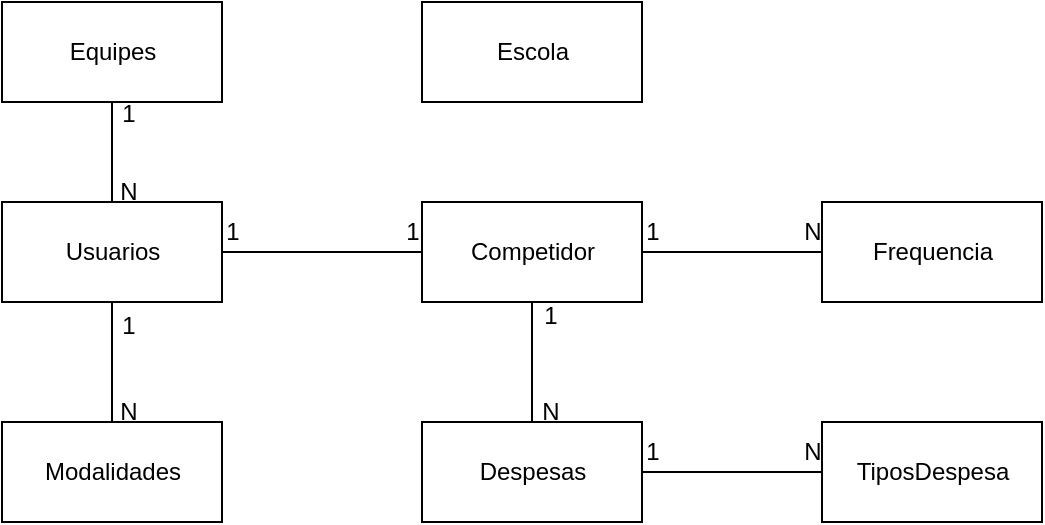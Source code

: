 <mxfile version="20.7.4" type="device" pages="2"><diagram id="bLII7hvvxipR08fRKK7y" name="Conceitual"><mxGraphModel dx="1434" dy="796" grid="1" gridSize="10" guides="1" tooltips="1" connect="1" arrows="1" fold="1" page="1" pageScale="1" pageWidth="850" pageHeight="1100" math="0" shadow="0"><root><mxCell id="0"/><mxCell id="1" parent="0"/><mxCell id="UceWK-DW5S0tyLTpvMQR-9" style="edgeStyle=orthogonalEdgeStyle;rounded=0;orthogonalLoop=1;jettySize=auto;html=1;endArrow=none;endFill=0;" parent="1" source="UceWK-DW5S0tyLTpvMQR-1" target="UceWK-DW5S0tyLTpvMQR-2" edge="1"><mxGeometry relative="1" as="geometry"/></mxCell><mxCell id="UceWK-DW5S0tyLTpvMQR-10" style="edgeStyle=orthogonalEdgeStyle;rounded=0;orthogonalLoop=1;jettySize=auto;html=1;endArrow=none;endFill=0;" parent="1" source="UceWK-DW5S0tyLTpvMQR-1" target="UceWK-DW5S0tyLTpvMQR-4" edge="1"><mxGeometry relative="1" as="geometry"/></mxCell><mxCell id="UceWK-DW5S0tyLTpvMQR-1" value="Usuarios" style="html=1;" parent="1" vertex="1"><mxGeometry x="160" y="550" width="110" height="50" as="geometry"/></mxCell><mxCell id="UceWK-DW5S0tyLTpvMQR-12" style="edgeStyle=orthogonalEdgeStyle;rounded=0;orthogonalLoop=1;jettySize=auto;html=1;endArrow=none;endFill=0;" parent="1" source="UceWK-DW5S0tyLTpvMQR-2" target="UceWK-DW5S0tyLTpvMQR-6" edge="1"><mxGeometry relative="1" as="geometry"/></mxCell><mxCell id="UceWK-DW5S0tyLTpvMQR-14" style="edgeStyle=orthogonalEdgeStyle;rounded=0;orthogonalLoop=1;jettySize=auto;html=1;endArrow=none;endFill=0;" parent="1" source="UceWK-DW5S0tyLTpvMQR-2" target="UceWK-DW5S0tyLTpvMQR-5" edge="1"><mxGeometry relative="1" as="geometry"/></mxCell><mxCell id="UceWK-DW5S0tyLTpvMQR-2" value="Competidor" style="html=1;" parent="1" vertex="1"><mxGeometry x="370" y="550" width="110" height="50" as="geometry"/></mxCell><mxCell id="UceWK-DW5S0tyLTpvMQR-4" value="Modalidades" style="html=1;" parent="1" vertex="1"><mxGeometry x="160" y="660" width="110" height="50" as="geometry"/></mxCell><mxCell id="UceWK-DW5S0tyLTpvMQR-16" style="edgeStyle=orthogonalEdgeStyle;rounded=0;orthogonalLoop=1;jettySize=auto;html=1;endArrow=none;endFill=0;" parent="1" source="UceWK-DW5S0tyLTpvMQR-5" target="UceWK-DW5S0tyLTpvMQR-7" edge="1"><mxGeometry relative="1" as="geometry"/></mxCell><mxCell id="UceWK-DW5S0tyLTpvMQR-5" value="Despesas" style="html=1;" parent="1" vertex="1"><mxGeometry x="370" y="660" width="110" height="50" as="geometry"/></mxCell><mxCell id="UceWK-DW5S0tyLTpvMQR-6" value="Frequencia" style="html=1;" parent="1" vertex="1"><mxGeometry x="570" y="550" width="110" height="50" as="geometry"/></mxCell><mxCell id="UceWK-DW5S0tyLTpvMQR-7" value="TiposDespesa" style="html=1;" parent="1" vertex="1"><mxGeometry x="570" y="660" width="110" height="50" as="geometry"/></mxCell><mxCell id="UceWK-DW5S0tyLTpvMQR-23" value="1" style="text;html=1;align=center;verticalAlign=middle;resizable=0;points=[];autosize=1;strokeColor=none;fillColor=none;" parent="1" vertex="1"><mxGeometry x="208" y="597" width="30" height="30" as="geometry"/></mxCell><mxCell id="UceWK-DW5S0tyLTpvMQR-24" value="N" style="text;html=1;align=center;verticalAlign=middle;resizable=0;points=[];autosize=1;strokeColor=none;fillColor=none;" parent="1" vertex="1"><mxGeometry x="208" y="640" width="30" height="30" as="geometry"/></mxCell><mxCell id="UceWK-DW5S0tyLTpvMQR-25" value="1" style="text;html=1;align=center;verticalAlign=middle;resizable=0;points=[];autosize=1;strokeColor=none;fillColor=none;" parent="1" vertex="1"><mxGeometry x="260" y="550" width="30" height="30" as="geometry"/></mxCell><mxCell id="UceWK-DW5S0tyLTpvMQR-26" value="1" style="text;html=1;align=center;verticalAlign=middle;resizable=0;points=[];autosize=1;strokeColor=none;fillColor=none;" parent="1" vertex="1"><mxGeometry x="350" y="550" width="30" height="30" as="geometry"/></mxCell><mxCell id="UceWK-DW5S0tyLTpvMQR-27" value="1" style="text;html=1;align=center;verticalAlign=middle;resizable=0;points=[];autosize=1;strokeColor=none;fillColor=none;" parent="1" vertex="1"><mxGeometry x="470" y="550" width="30" height="30" as="geometry"/></mxCell><mxCell id="UceWK-DW5S0tyLTpvMQR-28" value="N" style="text;html=1;align=center;verticalAlign=middle;resizable=0;points=[];autosize=1;strokeColor=none;fillColor=none;" parent="1" vertex="1"><mxGeometry x="550" y="550" width="30" height="30" as="geometry"/></mxCell><mxCell id="UceWK-DW5S0tyLTpvMQR-29" value="1" style="text;html=1;align=center;verticalAlign=middle;resizable=0;points=[];autosize=1;strokeColor=none;fillColor=none;" parent="1" vertex="1"><mxGeometry x="470" y="660" width="30" height="30" as="geometry"/></mxCell><mxCell id="UceWK-DW5S0tyLTpvMQR-30" value="N" style="text;html=1;align=center;verticalAlign=middle;resizable=0;points=[];autosize=1;strokeColor=none;fillColor=none;" parent="1" vertex="1"><mxGeometry x="550" y="660" width="30" height="30" as="geometry"/></mxCell><mxCell id="UceWK-DW5S0tyLTpvMQR-31" value="1" style="text;html=1;align=center;verticalAlign=middle;resizable=0;points=[];autosize=1;strokeColor=none;fillColor=none;" parent="1" vertex="1"><mxGeometry x="419" y="592" width="30" height="30" as="geometry"/></mxCell><mxCell id="UceWK-DW5S0tyLTpvMQR-32" value="N" style="text;html=1;align=center;verticalAlign=middle;resizable=0;points=[];autosize=1;strokeColor=none;fillColor=none;" parent="1" vertex="1"><mxGeometry x="419" y="640" width="30" height="30" as="geometry"/></mxCell><mxCell id="voZrAfhMI_cOJDYpABgw-2" value="Escola" style="html=1;" parent="1" vertex="1"><mxGeometry x="370" y="450" width="110" height="50" as="geometry"/></mxCell><mxCell id="nKIgzi1_ybndghQEPRKw-7" style="edgeStyle=orthogonalEdgeStyle;rounded=0;orthogonalLoop=1;jettySize=auto;html=1;endArrow=none;endFill=0;" parent="1" source="nKIgzi1_ybndghQEPRKw-3" target="UceWK-DW5S0tyLTpvMQR-1" edge="1"><mxGeometry relative="1" as="geometry"/></mxCell><mxCell id="nKIgzi1_ybndghQEPRKw-3" value="Equipes" style="html=1;" parent="1" vertex="1"><mxGeometry x="160" y="450" width="110" height="50" as="geometry"/></mxCell><mxCell id="nKIgzi1_ybndghQEPRKw-8" value="N" style="text;html=1;align=center;verticalAlign=middle;resizable=0;points=[];autosize=1;strokeColor=none;fillColor=none;" parent="1" vertex="1"><mxGeometry x="208" y="530" width="30" height="30" as="geometry"/></mxCell><mxCell id="nKIgzi1_ybndghQEPRKw-9" value="1" style="text;html=1;align=center;verticalAlign=middle;resizable=0;points=[];autosize=1;strokeColor=none;fillColor=none;" parent="1" vertex="1"><mxGeometry x="208" y="491" width="30" height="30" as="geometry"/></mxCell></root></mxGraphModel></diagram><diagram id="BLqcGwJ7v1cc4Twnig1m" name="Modelagem Logica"><mxGraphModel dx="1434" dy="796" grid="1" gridSize="10" guides="1" tooltips="1" connect="1" arrows="1" fold="1" page="1" pageScale="1" pageWidth="850" pageHeight="1100" math="0" shadow="0"><root><mxCell id="0"/><mxCell id="1" parent="0"/><mxCell id="CpUDwuxr8SwWpWLk_FqC-40" value="Equipes" style="shape=table;startSize=30;container=1;collapsible=1;childLayout=tableLayout;fixedRows=1;rowLines=0;fontStyle=1;align=center;resizeLast=1;" parent="1" vertex="1"><mxGeometry x="1090" y="810" width="180" height="90" as="geometry"/></mxCell><mxCell id="CpUDwuxr8SwWpWLk_FqC-41" value="" style="shape=tableRow;horizontal=0;startSize=0;swimlaneHead=0;swimlaneBody=0;fillColor=none;collapsible=0;dropTarget=0;points=[[0,0.5],[1,0.5]];portConstraint=eastwest;top=0;left=0;right=0;bottom=1;" parent="CpUDwuxr8SwWpWLk_FqC-40" vertex="1"><mxGeometry y="30" width="180" height="30" as="geometry"/></mxCell><mxCell id="CpUDwuxr8SwWpWLk_FqC-42" value="PK" style="shape=partialRectangle;connectable=0;fillColor=none;top=0;left=0;bottom=0;right=0;fontStyle=1;overflow=hidden;" parent="CpUDwuxr8SwWpWLk_FqC-41" vertex="1"><mxGeometry width="30" height="30" as="geometry"><mxRectangle width="30" height="30" as="alternateBounds"/></mxGeometry></mxCell><mxCell id="CpUDwuxr8SwWpWLk_FqC-43" value="Id" style="shape=partialRectangle;connectable=0;fillColor=none;top=0;left=0;bottom=0;right=0;align=left;spacingLeft=6;fontStyle=5;overflow=hidden;" parent="CpUDwuxr8SwWpWLk_FqC-41" vertex="1"><mxGeometry x="30" width="150" height="30" as="geometry"><mxRectangle width="150" height="30" as="alternateBounds"/></mxGeometry></mxCell><mxCell id="CpUDwuxr8SwWpWLk_FqC-44" value="" style="shape=tableRow;horizontal=0;startSize=0;swimlaneHead=0;swimlaneBody=0;fillColor=none;collapsible=0;dropTarget=0;points=[[0,0.5],[1,0.5]];portConstraint=eastwest;top=0;left=0;right=0;bottom=0;" parent="CpUDwuxr8SwWpWLk_FqC-40" vertex="1"><mxGeometry y="60" width="180" height="30" as="geometry"/></mxCell><mxCell id="CpUDwuxr8SwWpWLk_FqC-45" value="" style="shape=partialRectangle;connectable=0;fillColor=none;top=0;left=0;bottom=0;right=0;editable=1;overflow=hidden;" parent="CpUDwuxr8SwWpWLk_FqC-44" vertex="1"><mxGeometry width="30" height="30" as="geometry"><mxRectangle width="30" height="30" as="alternateBounds"/></mxGeometry></mxCell><mxCell id="CpUDwuxr8SwWpWLk_FqC-46" value="NomeEquipe" style="shape=partialRectangle;connectable=0;fillColor=none;top=0;left=0;bottom=0;right=0;align=left;spacingLeft=6;overflow=hidden;" parent="CpUDwuxr8SwWpWLk_FqC-44" vertex="1"><mxGeometry x="30" width="150" height="30" as="geometry"><mxRectangle width="150" height="30" as="alternateBounds"/></mxGeometry></mxCell><mxCell id="YEYYbVgz9eSG4R1wKfiF-1" value="Modalidades" style="shape=table;startSize=30;container=1;collapsible=1;childLayout=tableLayout;fixedRows=1;rowLines=0;fontStyle=1;align=center;resizeLast=1;" parent="1" vertex="1"><mxGeometry x="610" y="740" width="180" height="120" as="geometry"/></mxCell><mxCell id="YEYYbVgz9eSG4R1wKfiF-2" value="" style="shape=tableRow;horizontal=0;startSize=0;swimlaneHead=0;swimlaneBody=0;fillColor=none;collapsible=0;dropTarget=0;points=[[0,0.5],[1,0.5]];portConstraint=eastwest;top=0;left=0;right=0;bottom=1;" parent="YEYYbVgz9eSG4R1wKfiF-1" vertex="1"><mxGeometry y="30" width="180" height="30" as="geometry"/></mxCell><mxCell id="YEYYbVgz9eSG4R1wKfiF-3" value="PK" style="shape=partialRectangle;connectable=0;fillColor=none;top=0;left=0;bottom=0;right=0;fontStyle=1;overflow=hidden;" parent="YEYYbVgz9eSG4R1wKfiF-2" vertex="1"><mxGeometry width="30" height="30" as="geometry"><mxRectangle width="30" height="30" as="alternateBounds"/></mxGeometry></mxCell><mxCell id="YEYYbVgz9eSG4R1wKfiF-4" value="Id" style="shape=partialRectangle;connectable=0;fillColor=none;top=0;left=0;bottom=0;right=0;align=left;spacingLeft=6;fontStyle=5;overflow=hidden;" parent="YEYYbVgz9eSG4R1wKfiF-2" vertex="1"><mxGeometry x="30" width="150" height="30" as="geometry"><mxRectangle width="150" height="30" as="alternateBounds"/></mxGeometry></mxCell><mxCell id="YEYYbVgz9eSG4R1wKfiF-5" value="" style="shape=tableRow;horizontal=0;startSize=0;swimlaneHead=0;swimlaneBody=0;fillColor=none;collapsible=0;dropTarget=0;points=[[0,0.5],[1,0.5]];portConstraint=eastwest;top=0;left=0;right=0;bottom=0;" parent="YEYYbVgz9eSG4R1wKfiF-1" vertex="1"><mxGeometry y="60" width="180" height="30" as="geometry"/></mxCell><mxCell id="YEYYbVgz9eSG4R1wKfiF-6" value="" style="shape=partialRectangle;connectable=0;fillColor=none;top=0;left=0;bottom=0;right=0;editable=1;overflow=hidden;" parent="YEYYbVgz9eSG4R1wKfiF-5" vertex="1"><mxGeometry width="30" height="30" as="geometry"><mxRectangle width="30" height="30" as="alternateBounds"/></mxGeometry></mxCell><mxCell id="YEYYbVgz9eSG4R1wKfiF-7" value="NomeModalidade" style="shape=partialRectangle;connectable=0;fillColor=none;top=0;left=0;bottom=0;right=0;align=left;spacingLeft=6;overflow=hidden;" parent="YEYYbVgz9eSG4R1wKfiF-5" vertex="1"><mxGeometry x="30" width="150" height="30" as="geometry"><mxRectangle width="150" height="30" as="alternateBounds"/></mxGeometry></mxCell><mxCell id="YEYYbVgz9eSG4R1wKfiF-8" value="" style="shape=tableRow;horizontal=0;startSize=0;swimlaneHead=0;swimlaneBody=0;fillColor=none;collapsible=0;dropTarget=0;points=[[0,0.5],[1,0.5]];portConstraint=eastwest;top=0;left=0;right=0;bottom=0;" parent="YEYYbVgz9eSG4R1wKfiF-1" vertex="1"><mxGeometry y="90" width="180" height="30" as="geometry"/></mxCell><mxCell id="YEYYbVgz9eSG4R1wKfiF-9" value="" style="shape=partialRectangle;connectable=0;fillColor=none;top=0;left=0;bottom=0;right=0;editable=1;overflow=hidden;" parent="YEYYbVgz9eSG4R1wKfiF-8" vertex="1"><mxGeometry width="30" height="30" as="geometry"><mxRectangle width="30" height="30" as="alternateBounds"/></mxGeometry></mxCell><mxCell id="YEYYbVgz9eSG4R1wKfiF-10" value="Descricao" style="shape=partialRectangle;connectable=0;fillColor=none;top=0;left=0;bottom=0;right=0;align=left;spacingLeft=6;overflow=hidden;" parent="YEYYbVgz9eSG4R1wKfiF-8" vertex="1"><mxGeometry x="30" width="150" height="30" as="geometry"><mxRectangle width="150" height="30" as="alternateBounds"/></mxGeometry></mxCell><mxCell id="v74G2yRqUtwyHjHu7hLq-1" value="Usuarios" style="shape=table;startSize=30;container=1;collapsible=1;childLayout=tableLayout;fixedRows=1;rowLines=0;fontStyle=1;align=center;resizeLast=1;" parent="1" vertex="1"><mxGeometry x="850" y="710" width="180" height="240" as="geometry"/></mxCell><mxCell id="v74G2yRqUtwyHjHu7hLq-2" value="" style="shape=tableRow;horizontal=0;startSize=0;swimlaneHead=0;swimlaneBody=0;fillColor=none;collapsible=0;dropTarget=0;points=[[0,0.5],[1,0.5]];portConstraint=eastwest;top=0;left=0;right=0;bottom=0;" parent="v74G2yRqUtwyHjHu7hLq-1" vertex="1"><mxGeometry y="30" width="180" height="30" as="geometry"/></mxCell><mxCell id="v74G2yRqUtwyHjHu7hLq-3" value="PK" style="shape=partialRectangle;connectable=0;fillColor=none;top=0;left=0;bottom=0;right=0;fontStyle=1;overflow=hidden;" parent="v74G2yRqUtwyHjHu7hLq-2" vertex="1"><mxGeometry width="60" height="30" as="geometry"><mxRectangle width="60" height="30" as="alternateBounds"/></mxGeometry></mxCell><mxCell id="v74G2yRqUtwyHjHu7hLq-4" value="Id" style="shape=partialRectangle;connectable=0;fillColor=none;top=0;left=0;bottom=0;right=0;align=left;spacingLeft=6;fontStyle=5;overflow=hidden;" parent="v74G2yRqUtwyHjHu7hLq-2" vertex="1"><mxGeometry x="60" width="120" height="30" as="geometry"><mxRectangle width="120" height="30" as="alternateBounds"/></mxGeometry></mxCell><mxCell id="mAchaAgORJnGpOioLPHw-1" style="shape=tableRow;horizontal=0;startSize=0;swimlaneHead=0;swimlaneBody=0;fillColor=none;collapsible=0;dropTarget=0;points=[[0,0.5],[1,0.5]];portConstraint=eastwest;top=0;left=0;right=0;bottom=0;" parent="v74G2yRqUtwyHjHu7hLq-1" vertex="1"><mxGeometry y="60" width="180" height="30" as="geometry"/></mxCell><mxCell id="mAchaAgORJnGpOioLPHw-2" value="FK" style="shape=partialRectangle;connectable=0;fillColor=none;top=0;left=0;bottom=0;right=0;fontStyle=1;overflow=hidden;" parent="mAchaAgORJnGpOioLPHw-1" vertex="1"><mxGeometry width="60" height="30" as="geometry"><mxRectangle width="60" height="30" as="alternateBounds"/></mxGeometry></mxCell><mxCell id="mAchaAgORJnGpOioLPHw-3" value="IdModalidade" style="shape=partialRectangle;connectable=0;fillColor=none;top=0;left=0;bottom=0;right=0;align=left;spacingLeft=6;fontStyle=5;overflow=hidden;" parent="mAchaAgORJnGpOioLPHw-1" vertex="1"><mxGeometry x="60" width="120" height="30" as="geometry"><mxRectangle width="120" height="30" as="alternateBounds"/></mxGeometry></mxCell><mxCell id="v74G2yRqUtwyHjHu7hLq-5" value="" style="shape=tableRow;horizontal=0;startSize=0;swimlaneHead=0;swimlaneBody=0;fillColor=none;collapsible=0;dropTarget=0;points=[[0,0.5],[1,0.5]];portConstraint=eastwest;top=0;left=0;right=0;bottom=1;" parent="v74G2yRqUtwyHjHu7hLq-1" vertex="1"><mxGeometry y="90" width="180" height="30" as="geometry"/></mxCell><mxCell id="v74G2yRqUtwyHjHu7hLq-6" value="FK" style="shape=partialRectangle;connectable=0;fillColor=none;top=0;left=0;bottom=0;right=0;fontStyle=1;overflow=hidden;" parent="v74G2yRqUtwyHjHu7hLq-5" vertex="1"><mxGeometry width="60" height="30" as="geometry"><mxRectangle width="60" height="30" as="alternateBounds"/></mxGeometry></mxCell><mxCell id="v74G2yRqUtwyHjHu7hLq-7" value="IdEquipe" style="shape=partialRectangle;connectable=0;fillColor=none;top=0;left=0;bottom=0;right=0;align=left;spacingLeft=6;fontStyle=5;overflow=hidden;" parent="v74G2yRqUtwyHjHu7hLq-5" vertex="1"><mxGeometry x="60" width="120" height="30" as="geometry"><mxRectangle width="120" height="30" as="alternateBounds"/></mxGeometry></mxCell><mxCell id="v74G2yRqUtwyHjHu7hLq-8" value="" style="shape=tableRow;horizontal=0;startSize=0;swimlaneHead=0;swimlaneBody=0;fillColor=none;collapsible=0;dropTarget=0;points=[[0,0.5],[1,0.5]];portConstraint=eastwest;top=0;left=0;right=0;bottom=0;" parent="v74G2yRqUtwyHjHu7hLq-1" vertex="1"><mxGeometry y="120" width="180" height="30" as="geometry"/></mxCell><mxCell id="v74G2yRqUtwyHjHu7hLq-9" value="" style="shape=partialRectangle;connectable=0;fillColor=none;top=0;left=0;bottom=0;right=0;editable=1;overflow=hidden;" parent="v74G2yRqUtwyHjHu7hLq-8" vertex="1"><mxGeometry width="60" height="30" as="geometry"><mxRectangle width="60" height="30" as="alternateBounds"/></mxGeometry></mxCell><mxCell id="v74G2yRqUtwyHjHu7hLq-10" value="Nome" style="shape=partialRectangle;connectable=0;fillColor=none;top=0;left=0;bottom=0;right=0;align=left;spacingLeft=6;overflow=hidden;" parent="v74G2yRqUtwyHjHu7hLq-8" vertex="1"><mxGeometry x="60" width="120" height="30" as="geometry"><mxRectangle width="120" height="30" as="alternateBounds"/></mxGeometry></mxCell><mxCell id="YXRZubXKteCF3ZdTi1Kg-4" style="shape=tableRow;horizontal=0;startSize=0;swimlaneHead=0;swimlaneBody=0;fillColor=none;collapsible=0;dropTarget=0;points=[[0,0.5],[1,0.5]];portConstraint=eastwest;top=0;left=0;right=0;bottom=0;" parent="v74G2yRqUtwyHjHu7hLq-1" vertex="1"><mxGeometry y="150" width="180" height="30" as="geometry"/></mxCell><mxCell id="YXRZubXKteCF3ZdTi1Kg-5" style="shape=partialRectangle;connectable=0;fillColor=none;top=0;left=0;bottom=0;right=0;editable=1;overflow=hidden;" parent="YXRZubXKteCF3ZdTi1Kg-4" vertex="1"><mxGeometry width="60" height="30" as="geometry"><mxRectangle width="60" height="30" as="alternateBounds"/></mxGeometry></mxCell><mxCell id="YXRZubXKteCF3ZdTi1Kg-6" value="CPF" style="shape=partialRectangle;connectable=0;fillColor=none;top=0;left=0;bottom=0;right=0;align=left;spacingLeft=6;overflow=hidden;" parent="YXRZubXKteCF3ZdTi1Kg-4" vertex="1"><mxGeometry x="60" width="120" height="30" as="geometry"><mxRectangle width="120" height="30" as="alternateBounds"/></mxGeometry></mxCell><mxCell id="YXRZubXKteCF3ZdTi1Kg-10" style="shape=tableRow;horizontal=0;startSize=0;swimlaneHead=0;swimlaneBody=0;fillColor=none;collapsible=0;dropTarget=0;points=[[0,0.5],[1,0.5]];portConstraint=eastwest;top=0;left=0;right=0;bottom=0;" parent="v74G2yRqUtwyHjHu7hLq-1" vertex="1"><mxGeometry y="180" width="180" height="30" as="geometry"/></mxCell><mxCell id="YXRZubXKteCF3ZdTi1Kg-11" style="shape=partialRectangle;connectable=0;fillColor=none;top=0;left=0;bottom=0;right=0;editable=1;overflow=hidden;" parent="YXRZubXKteCF3ZdTi1Kg-10" vertex="1"><mxGeometry width="60" height="30" as="geometry"><mxRectangle width="60" height="30" as="alternateBounds"/></mxGeometry></mxCell><mxCell id="YXRZubXKteCF3ZdTi1Kg-12" value="Email " style="shape=partialRectangle;connectable=0;fillColor=none;top=0;left=0;bottom=0;right=0;align=left;spacingLeft=6;overflow=hidden;" parent="YXRZubXKteCF3ZdTi1Kg-10" vertex="1"><mxGeometry x="60" width="120" height="30" as="geometry"><mxRectangle width="120" height="30" as="alternateBounds"/></mxGeometry></mxCell><mxCell id="YXRZubXKteCF3ZdTi1Kg-7" style="shape=tableRow;horizontal=0;startSize=0;swimlaneHead=0;swimlaneBody=0;fillColor=none;collapsible=0;dropTarget=0;points=[[0,0.5],[1,0.5]];portConstraint=eastwest;top=0;left=0;right=0;bottom=0;" parent="v74G2yRqUtwyHjHu7hLq-1" vertex="1"><mxGeometry y="210" width="180" height="30" as="geometry"/></mxCell><mxCell id="YXRZubXKteCF3ZdTi1Kg-8" style="shape=partialRectangle;connectable=0;fillColor=none;top=0;left=0;bottom=0;right=0;editable=1;overflow=hidden;" parent="YXRZubXKteCF3ZdTi1Kg-7" vertex="1"><mxGeometry width="60" height="30" as="geometry"><mxRectangle width="60" height="30" as="alternateBounds"/></mxGeometry></mxCell><mxCell id="YXRZubXKteCF3ZdTi1Kg-9" value="Senha" style="shape=partialRectangle;connectable=0;fillColor=none;top=0;left=0;bottom=0;right=0;align=left;spacingLeft=6;overflow=hidden;" parent="YXRZubXKteCF3ZdTi1Kg-7" vertex="1"><mxGeometry x="60" width="120" height="30" as="geometry"><mxRectangle width="120" height="30" as="alternateBounds"/></mxGeometry></mxCell><mxCell id="tZC4H7W32pxHDw2xJ_In-1" value="Escola" style="shape=table;startSize=30;container=1;collapsible=1;childLayout=tableLayout;fixedRows=1;rowLines=0;fontStyle=1;align=center;resizeLast=1;" parent="1" vertex="1"><mxGeometry x="690" y="480" width="180" height="150" as="geometry"/></mxCell><mxCell id="tZC4H7W32pxHDw2xJ_In-2" value="" style="shape=tableRow;horizontal=0;startSize=0;swimlaneHead=0;swimlaneBody=0;fillColor=none;collapsible=0;dropTarget=0;points=[[0,0.5],[1,0.5]];portConstraint=eastwest;top=0;left=0;right=0;bottom=1;" parent="tZC4H7W32pxHDw2xJ_In-1" vertex="1"><mxGeometry y="30" width="180" height="30" as="geometry"/></mxCell><mxCell id="tZC4H7W32pxHDw2xJ_In-3" value="PK" style="shape=partialRectangle;connectable=0;fillColor=none;top=0;left=0;bottom=0;right=0;fontStyle=1;overflow=hidden;" parent="tZC4H7W32pxHDw2xJ_In-2" vertex="1"><mxGeometry width="30" height="30" as="geometry"><mxRectangle width="30" height="30" as="alternateBounds"/></mxGeometry></mxCell><mxCell id="tZC4H7W32pxHDw2xJ_In-4" value="Id" style="shape=partialRectangle;connectable=0;fillColor=none;top=0;left=0;bottom=0;right=0;align=left;spacingLeft=6;fontStyle=5;overflow=hidden;" parent="tZC4H7W32pxHDw2xJ_In-2" vertex="1"><mxGeometry x="30" width="150" height="30" as="geometry"><mxRectangle width="150" height="30" as="alternateBounds"/></mxGeometry></mxCell><mxCell id="tZC4H7W32pxHDw2xJ_In-5" value="" style="shape=tableRow;horizontal=0;startSize=0;swimlaneHead=0;swimlaneBody=0;fillColor=none;collapsible=0;dropTarget=0;points=[[0,0.5],[1,0.5]];portConstraint=eastwest;top=0;left=0;right=0;bottom=0;" parent="tZC4H7W32pxHDw2xJ_In-1" vertex="1"><mxGeometry y="60" width="180" height="30" as="geometry"/></mxCell><mxCell id="tZC4H7W32pxHDw2xJ_In-6" value="" style="shape=partialRectangle;connectable=0;fillColor=none;top=0;left=0;bottom=0;right=0;editable=1;overflow=hidden;" parent="tZC4H7W32pxHDw2xJ_In-5" vertex="1"><mxGeometry width="30" height="30" as="geometry"><mxRectangle width="30" height="30" as="alternateBounds"/></mxGeometry></mxCell><mxCell id="tZC4H7W32pxHDw2xJ_In-7" value="Latitude" style="shape=partialRectangle;connectable=0;fillColor=none;top=0;left=0;bottom=0;right=0;align=left;spacingLeft=6;overflow=hidden;" parent="tZC4H7W32pxHDw2xJ_In-5" vertex="1"><mxGeometry x="30" width="150" height="30" as="geometry"><mxRectangle width="150" height="30" as="alternateBounds"/></mxGeometry></mxCell><mxCell id="tZC4H7W32pxHDw2xJ_In-8" value="" style="shape=tableRow;horizontal=0;startSize=0;swimlaneHead=0;swimlaneBody=0;fillColor=none;collapsible=0;dropTarget=0;points=[[0,0.5],[1,0.5]];portConstraint=eastwest;top=0;left=0;right=0;bottom=0;" parent="tZC4H7W32pxHDw2xJ_In-1" vertex="1"><mxGeometry y="90" width="180" height="30" as="geometry"/></mxCell><mxCell id="tZC4H7W32pxHDw2xJ_In-9" value="" style="shape=partialRectangle;connectable=0;fillColor=none;top=0;left=0;bottom=0;right=0;editable=1;overflow=hidden;" parent="tZC4H7W32pxHDw2xJ_In-8" vertex="1"><mxGeometry width="30" height="30" as="geometry"><mxRectangle width="30" height="30" as="alternateBounds"/></mxGeometry></mxCell><mxCell id="tZC4H7W32pxHDw2xJ_In-10" value="Longitude" style="shape=partialRectangle;connectable=0;fillColor=none;top=0;left=0;bottom=0;right=0;align=left;spacingLeft=6;overflow=hidden;" parent="tZC4H7W32pxHDw2xJ_In-8" vertex="1"><mxGeometry x="30" width="150" height="30" as="geometry"><mxRectangle width="150" height="30" as="alternateBounds"/></mxGeometry></mxCell><mxCell id="tZC4H7W32pxHDw2xJ_In-11" value="" style="shape=tableRow;horizontal=0;startSize=0;swimlaneHead=0;swimlaneBody=0;fillColor=none;collapsible=0;dropTarget=0;points=[[0,0.5],[1,0.5]];portConstraint=eastwest;top=0;left=0;right=0;bottom=0;" parent="tZC4H7W32pxHDw2xJ_In-1" vertex="1"><mxGeometry y="120" width="180" height="30" as="geometry"/></mxCell><mxCell id="tZC4H7W32pxHDw2xJ_In-12" value="" style="shape=partialRectangle;connectable=0;fillColor=none;top=0;left=0;bottom=0;right=0;editable=1;overflow=hidden;" parent="tZC4H7W32pxHDw2xJ_In-11" vertex="1"><mxGeometry width="30" height="30" as="geometry"><mxRectangle width="30" height="30" as="alternateBounds"/></mxGeometry></mxCell><mxCell id="tZC4H7W32pxHDw2xJ_In-13" value="Numero" style="shape=partialRectangle;connectable=0;fillColor=none;top=0;left=0;bottom=0;right=0;align=left;spacingLeft=6;overflow=hidden;" parent="tZC4H7W32pxHDw2xJ_In-11" vertex="1"><mxGeometry x="30" width="150" height="30" as="geometry"><mxRectangle width="150" height="30" as="alternateBounds"/></mxGeometry></mxCell><mxCell id="CFGXFXtTNMdTqf_p8SXw-1" value="Despesas" style="shape=table;startSize=30;container=1;collapsible=1;childLayout=tableLayout;fixedRows=1;rowLines=0;fontStyle=1;align=center;resizeLast=1;" parent="1" vertex="1"><mxGeometry x="920" y="480" width="180" height="180" as="geometry"/></mxCell><mxCell id="CFGXFXtTNMdTqf_p8SXw-2" value="" style="shape=tableRow;horizontal=0;startSize=0;swimlaneHead=0;swimlaneBody=0;fillColor=none;collapsible=0;dropTarget=0;points=[[0,0.5],[1,0.5]];portConstraint=eastwest;top=0;left=0;right=0;bottom=0;" parent="CFGXFXtTNMdTqf_p8SXw-1" vertex="1"><mxGeometry y="30" width="180" height="30" as="geometry"/></mxCell><mxCell id="CFGXFXtTNMdTqf_p8SXw-3" value="PK" style="shape=partialRectangle;connectable=0;fillColor=none;top=0;left=0;bottom=0;right=0;fontStyle=1;overflow=hidden;" parent="CFGXFXtTNMdTqf_p8SXw-2" vertex="1"><mxGeometry width="60" height="30" as="geometry"><mxRectangle width="60" height="30" as="alternateBounds"/></mxGeometry></mxCell><mxCell id="CFGXFXtTNMdTqf_p8SXw-4" value="Id" style="shape=partialRectangle;connectable=0;fillColor=none;top=0;left=0;bottom=0;right=0;align=left;spacingLeft=6;fontStyle=5;overflow=hidden;" parent="CFGXFXtTNMdTqf_p8SXw-2" vertex="1"><mxGeometry x="60" width="120" height="30" as="geometry"><mxRectangle width="120" height="30" as="alternateBounds"/></mxGeometry></mxCell><mxCell id="2p4rznPq2fGp0NdNvsw3-1" style="shape=tableRow;horizontal=0;startSize=0;swimlaneHead=0;swimlaneBody=0;fillColor=none;collapsible=0;dropTarget=0;points=[[0,0.5],[1,0.5]];portConstraint=eastwest;top=0;left=0;right=0;bottom=0;" parent="CFGXFXtTNMdTqf_p8SXw-1" vertex="1"><mxGeometry y="60" width="180" height="30" as="geometry"/></mxCell><mxCell id="2p4rznPq2fGp0NdNvsw3-2" value="&#10;FK" style="shape=partialRectangle;connectable=0;fillColor=none;top=0;left=0;bottom=0;right=0;fontStyle=1;overflow=hidden;" parent="2p4rznPq2fGp0NdNvsw3-1" vertex="1"><mxGeometry width="60" height="30" as="geometry"><mxRectangle width="60" height="30" as="alternateBounds"/></mxGeometry></mxCell><mxCell id="2p4rznPq2fGp0NdNvsw3-3" value="IdTipoDespesa" style="shape=partialRectangle;connectable=0;fillColor=none;top=0;left=0;bottom=0;right=0;align=left;spacingLeft=6;fontStyle=5;overflow=hidden;" parent="2p4rznPq2fGp0NdNvsw3-1" vertex="1"><mxGeometry x="60" width="120" height="30" as="geometry"><mxRectangle width="120" height="30" as="alternateBounds"/></mxGeometry></mxCell><mxCell id="CFGXFXtTNMdTqf_p8SXw-5" value="" style="shape=tableRow;horizontal=0;startSize=0;swimlaneHead=0;swimlaneBody=0;fillColor=none;collapsible=0;dropTarget=0;points=[[0,0.5],[1,0.5]];portConstraint=eastwest;top=0;left=0;right=0;bottom=1;" parent="CFGXFXtTNMdTqf_p8SXw-1" vertex="1"><mxGeometry y="90" width="180" height="30" as="geometry"/></mxCell><mxCell id="CFGXFXtTNMdTqf_p8SXw-6" value="FK" style="shape=partialRectangle;connectable=0;fillColor=none;top=0;left=0;bottom=0;right=0;fontStyle=1;overflow=hidden;" parent="CFGXFXtTNMdTqf_p8SXw-5" vertex="1"><mxGeometry width="60" height="30" as="geometry"><mxRectangle width="60" height="30" as="alternateBounds"/></mxGeometry></mxCell><mxCell id="CFGXFXtTNMdTqf_p8SXw-7" value="IdCompetidor" style="shape=partialRectangle;connectable=0;fillColor=none;top=0;left=0;bottom=0;right=0;align=left;spacingLeft=6;fontStyle=5;overflow=hidden;" parent="CFGXFXtTNMdTqf_p8SXw-5" vertex="1"><mxGeometry x="60" width="120" height="30" as="geometry"><mxRectangle width="120" height="30" as="alternateBounds"/></mxGeometry></mxCell><mxCell id="CFGXFXtTNMdTqf_p8SXw-8" value="" style="shape=tableRow;horizontal=0;startSize=0;swimlaneHead=0;swimlaneBody=0;fillColor=none;collapsible=0;dropTarget=0;points=[[0,0.5],[1,0.5]];portConstraint=eastwest;top=0;left=0;right=0;bottom=0;" parent="CFGXFXtTNMdTqf_p8SXw-1" vertex="1"><mxGeometry y="120" width="180" height="30" as="geometry"/></mxCell><mxCell id="CFGXFXtTNMdTqf_p8SXw-9" value="" style="shape=partialRectangle;connectable=0;fillColor=none;top=0;left=0;bottom=0;right=0;editable=1;overflow=hidden;" parent="CFGXFXtTNMdTqf_p8SXw-8" vertex="1"><mxGeometry width="60" height="30" as="geometry"><mxRectangle width="60" height="30" as="alternateBounds"/></mxGeometry></mxCell><mxCell id="CFGXFXtTNMdTqf_p8SXw-10" value="Valor" style="shape=partialRectangle;connectable=0;fillColor=none;top=0;left=0;bottom=0;right=0;align=left;spacingLeft=6;overflow=hidden;" parent="CFGXFXtTNMdTqf_p8SXw-8" vertex="1"><mxGeometry x="60" width="120" height="30" as="geometry"><mxRectangle width="120" height="30" as="alternateBounds"/></mxGeometry></mxCell><mxCell id="CFGXFXtTNMdTqf_p8SXw-11" value="" style="shape=tableRow;horizontal=0;startSize=0;swimlaneHead=0;swimlaneBody=0;fillColor=none;collapsible=0;dropTarget=0;points=[[0,0.5],[1,0.5]];portConstraint=eastwest;top=0;left=0;right=0;bottom=0;" parent="CFGXFXtTNMdTqf_p8SXw-1" vertex="1"><mxGeometry y="150" width="180" height="30" as="geometry"/></mxCell><mxCell id="CFGXFXtTNMdTqf_p8SXw-12" value="" style="shape=partialRectangle;connectable=0;fillColor=none;top=0;left=0;bottom=0;right=0;editable=1;overflow=hidden;" parent="CFGXFXtTNMdTqf_p8SXw-11" vertex="1"><mxGeometry width="60" height="30" as="geometry"><mxRectangle width="60" height="30" as="alternateBounds"/></mxGeometry></mxCell><mxCell id="CFGXFXtTNMdTqf_p8SXw-13" value="Data" style="shape=partialRectangle;connectable=0;fillColor=none;top=0;left=0;bottom=0;right=0;align=left;spacingLeft=6;overflow=hidden;" parent="CFGXFXtTNMdTqf_p8SXw-11" vertex="1"><mxGeometry x="60" width="120" height="30" as="geometry"><mxRectangle width="120" height="30" as="alternateBounds"/></mxGeometry></mxCell><mxCell id="WBkZrjo-zelRBKcs3kIi-1" value="Frequencia" style="shape=table;startSize=30;container=1;collapsible=1;childLayout=tableLayout;fixedRows=1;rowLines=0;fontStyle=1;align=center;resizeLast=1;" parent="1" vertex="1"><mxGeometry x="1400" y="620" width="180" height="150" as="geometry"/></mxCell><mxCell id="WBkZrjo-zelRBKcs3kIi-2" value="" style="shape=tableRow;horizontal=0;startSize=0;swimlaneHead=0;swimlaneBody=0;fillColor=none;collapsible=0;dropTarget=0;points=[[0,0.5],[1,0.5]];portConstraint=eastwest;top=0;left=0;right=0;bottom=0;" parent="WBkZrjo-zelRBKcs3kIi-1" vertex="1"><mxGeometry y="30" width="180" height="30" as="geometry"/></mxCell><mxCell id="WBkZrjo-zelRBKcs3kIi-3" value="PK" style="shape=partialRectangle;connectable=0;fillColor=none;top=0;left=0;bottom=0;right=0;fontStyle=1;overflow=hidden;" parent="WBkZrjo-zelRBKcs3kIi-2" vertex="1"><mxGeometry width="60" height="30" as="geometry"><mxRectangle width="60" height="30" as="alternateBounds"/></mxGeometry></mxCell><mxCell id="WBkZrjo-zelRBKcs3kIi-4" value="Id" style="shape=partialRectangle;connectable=0;fillColor=none;top=0;left=0;bottom=0;right=0;align=left;spacingLeft=6;fontStyle=5;overflow=hidden;" parent="WBkZrjo-zelRBKcs3kIi-2" vertex="1"><mxGeometry x="60" width="120" height="30" as="geometry"><mxRectangle width="120" height="30" as="alternateBounds"/></mxGeometry></mxCell><mxCell id="WBkZrjo-zelRBKcs3kIi-5" value="" style="shape=tableRow;horizontal=0;startSize=0;swimlaneHead=0;swimlaneBody=0;fillColor=none;collapsible=0;dropTarget=0;points=[[0,0.5],[1,0.5]];portConstraint=eastwest;top=0;left=0;right=0;bottom=1;" parent="WBkZrjo-zelRBKcs3kIi-1" vertex="1"><mxGeometry y="60" width="180" height="30" as="geometry"/></mxCell><mxCell id="WBkZrjo-zelRBKcs3kIi-6" value="FK" style="shape=partialRectangle;connectable=0;fillColor=none;top=0;left=0;bottom=0;right=0;fontStyle=1;overflow=hidden;" parent="WBkZrjo-zelRBKcs3kIi-5" vertex="1"><mxGeometry width="60" height="30" as="geometry"><mxRectangle width="60" height="30" as="alternateBounds"/></mxGeometry></mxCell><mxCell id="WBkZrjo-zelRBKcs3kIi-7" value="IdCompetidor" style="shape=partialRectangle;connectable=0;fillColor=none;top=0;left=0;bottom=0;right=0;align=left;spacingLeft=6;fontStyle=5;overflow=hidden;" parent="WBkZrjo-zelRBKcs3kIi-5" vertex="1"><mxGeometry x="60" width="120" height="30" as="geometry"><mxRectangle width="120" height="30" as="alternateBounds"/></mxGeometry></mxCell><mxCell id="WBkZrjo-zelRBKcs3kIi-8" value="" style="shape=tableRow;horizontal=0;startSize=0;swimlaneHead=0;swimlaneBody=0;fillColor=none;collapsible=0;dropTarget=0;points=[[0,0.5],[1,0.5]];portConstraint=eastwest;top=0;left=0;right=0;bottom=0;" parent="WBkZrjo-zelRBKcs3kIi-1" vertex="1"><mxGeometry y="90" width="180" height="30" as="geometry"/></mxCell><mxCell id="WBkZrjo-zelRBKcs3kIi-9" value="" style="shape=partialRectangle;connectable=0;fillColor=none;top=0;left=0;bottom=0;right=0;editable=1;overflow=hidden;" parent="WBkZrjo-zelRBKcs3kIi-8" vertex="1"><mxGeometry width="60" height="30" as="geometry"><mxRectangle width="60" height="30" as="alternateBounds"/></mxGeometry></mxCell><mxCell id="WBkZrjo-zelRBKcs3kIi-10" value="Data" style="shape=partialRectangle;connectable=0;fillColor=none;top=0;left=0;bottom=0;right=0;align=left;spacingLeft=6;overflow=hidden;" parent="WBkZrjo-zelRBKcs3kIi-8" vertex="1"><mxGeometry x="60" width="120" height="30" as="geometry"><mxRectangle width="120" height="30" as="alternateBounds"/></mxGeometry></mxCell><mxCell id="WBkZrjo-zelRBKcs3kIi-11" value="" style="shape=tableRow;horizontal=0;startSize=0;swimlaneHead=0;swimlaneBody=0;fillColor=none;collapsible=0;dropTarget=0;points=[[0,0.5],[1,0.5]];portConstraint=eastwest;top=0;left=0;right=0;bottom=0;" parent="WBkZrjo-zelRBKcs3kIi-1" vertex="1"><mxGeometry y="120" width="180" height="30" as="geometry"/></mxCell><mxCell id="WBkZrjo-zelRBKcs3kIi-12" value="" style="shape=partialRectangle;connectable=0;fillColor=none;top=0;left=0;bottom=0;right=0;editable=1;overflow=hidden;" parent="WBkZrjo-zelRBKcs3kIi-11" vertex="1"><mxGeometry width="60" height="30" as="geometry"><mxRectangle width="60" height="30" as="alternateBounds"/></mxGeometry></mxCell><mxCell id="WBkZrjo-zelRBKcs3kIi-13" value="Presente" style="shape=partialRectangle;connectable=0;fillColor=none;top=0;left=0;bottom=0;right=0;align=left;spacingLeft=6;overflow=hidden;" parent="WBkZrjo-zelRBKcs3kIi-11" vertex="1"><mxGeometry x="60" width="120" height="30" as="geometry"><mxRectangle width="120" height="30" as="alternateBounds"/></mxGeometry></mxCell><mxCell id="kAVLJRQTGeK7VN5zELCE-1" value="Competidor" style="shape=table;startSize=30;container=1;collapsible=1;childLayout=tableLayout;fixedRows=1;rowLines=0;fontStyle=1;align=center;resizeLast=1;" parent="1" vertex="1"><mxGeometry x="1160" y="615" width="180" height="180" as="geometry"/></mxCell><mxCell id="kAVLJRQTGeK7VN5zELCE-2" value="" style="shape=tableRow;horizontal=0;startSize=0;swimlaneHead=0;swimlaneBody=0;fillColor=none;collapsible=0;dropTarget=0;points=[[0,0.5],[1,0.5]];portConstraint=eastwest;top=0;left=0;right=0;bottom=0;" parent="kAVLJRQTGeK7VN5zELCE-1" vertex="1"><mxGeometry y="30" width="180" height="30" as="geometry"/></mxCell><mxCell id="kAVLJRQTGeK7VN5zELCE-3" value="PK" style="shape=partialRectangle;connectable=0;fillColor=none;top=0;left=0;bottom=0;right=0;fontStyle=1;overflow=hidden;" parent="kAVLJRQTGeK7VN5zELCE-2" vertex="1"><mxGeometry width="60" height="30" as="geometry"><mxRectangle width="60" height="30" as="alternateBounds"/></mxGeometry></mxCell><mxCell id="kAVLJRQTGeK7VN5zELCE-4" value="Id" style="shape=partialRectangle;connectable=0;fillColor=none;top=0;left=0;bottom=0;right=0;align=left;spacingLeft=6;fontStyle=5;overflow=hidden;" parent="kAVLJRQTGeK7VN5zELCE-2" vertex="1"><mxGeometry x="60" width="120" height="30" as="geometry"><mxRectangle width="120" height="30" as="alternateBounds"/></mxGeometry></mxCell><mxCell id="kAVLJRQTGeK7VN5zELCE-5" value="" style="shape=tableRow;horizontal=0;startSize=0;swimlaneHead=0;swimlaneBody=0;fillColor=none;collapsible=0;dropTarget=0;points=[[0,0.5],[1,0.5]];portConstraint=eastwest;top=0;left=0;right=0;bottom=1;" parent="kAVLJRQTGeK7VN5zELCE-1" vertex="1"><mxGeometry y="60" width="180" height="30" as="geometry"/></mxCell><mxCell id="kAVLJRQTGeK7VN5zELCE-6" value="FK" style="shape=partialRectangle;connectable=0;fillColor=none;top=0;left=0;bottom=0;right=0;fontStyle=1;overflow=hidden;" parent="kAVLJRQTGeK7VN5zELCE-5" vertex="1"><mxGeometry width="60" height="30" as="geometry"><mxRectangle width="60" height="30" as="alternateBounds"/></mxGeometry></mxCell><mxCell id="kAVLJRQTGeK7VN5zELCE-7" value="IdUsuario" style="shape=partialRectangle;connectable=0;fillColor=none;top=0;left=0;bottom=0;right=0;align=left;spacingLeft=6;fontStyle=5;overflow=hidden;" parent="kAVLJRQTGeK7VN5zELCE-5" vertex="1"><mxGeometry x="60" width="120" height="30" as="geometry"><mxRectangle width="120" height="30" as="alternateBounds"/></mxGeometry></mxCell><mxCell id="kAVLJRQTGeK7VN5zELCE-8" value="" style="shape=tableRow;horizontal=0;startSize=0;swimlaneHead=0;swimlaneBody=0;fillColor=none;collapsible=0;dropTarget=0;points=[[0,0.5],[1,0.5]];portConstraint=eastwest;top=0;left=0;right=0;bottom=0;" parent="kAVLJRQTGeK7VN5zELCE-1" vertex="1"><mxGeometry y="90" width="180" height="30" as="geometry"/></mxCell><mxCell id="kAVLJRQTGeK7VN5zELCE-9" value="" style="shape=partialRectangle;connectable=0;fillColor=none;top=0;left=0;bottom=0;right=0;editable=1;overflow=hidden;" parent="kAVLJRQTGeK7VN5zELCE-8" vertex="1"><mxGeometry width="60" height="30" as="geometry"><mxRectangle width="60" height="30" as="alternateBounds"/></mxGeometry></mxCell><mxCell id="kAVLJRQTGeK7VN5zELCE-10" value="Foto" style="shape=partialRectangle;connectable=0;fillColor=none;top=0;left=0;bottom=0;right=0;align=left;spacingLeft=6;overflow=hidden;" parent="kAVLJRQTGeK7VN5zELCE-8" vertex="1"><mxGeometry x="60" width="120" height="30" as="geometry"><mxRectangle width="120" height="30" as="alternateBounds"/></mxGeometry></mxCell><mxCell id="kAVLJRQTGeK7VN5zELCE-11" value="" style="shape=tableRow;horizontal=0;startSize=0;swimlaneHead=0;swimlaneBody=0;fillColor=none;collapsible=0;dropTarget=0;points=[[0,0.5],[1,0.5]];portConstraint=eastwest;top=0;left=0;right=0;bottom=0;" parent="kAVLJRQTGeK7VN5zELCE-1" vertex="1"><mxGeometry y="120" width="180" height="30" as="geometry"/></mxCell><mxCell id="kAVLJRQTGeK7VN5zELCE-12" value="" style="shape=partialRectangle;connectable=0;fillColor=none;top=0;left=0;bottom=0;right=0;editable=1;overflow=hidden;" parent="kAVLJRQTGeK7VN5zELCE-11" vertex="1"><mxGeometry width="60" height="30" as="geometry"><mxRectangle width="60" height="30" as="alternateBounds"/></mxGeometry></mxCell><mxCell id="kAVLJRQTGeK7VN5zELCE-13" value="Descricao" style="shape=partialRectangle;connectable=0;fillColor=none;top=0;left=0;bottom=0;right=0;align=left;spacingLeft=6;overflow=hidden;" parent="kAVLJRQTGeK7VN5zELCE-11" vertex="1"><mxGeometry x="60" width="120" height="30" as="geometry"><mxRectangle width="120" height="30" as="alternateBounds"/></mxGeometry></mxCell><mxCell id="x_aZ-5-27-Da3NV7TBtk-7" style="shape=tableRow;horizontal=0;startSize=0;swimlaneHead=0;swimlaneBody=0;fillColor=none;collapsible=0;dropTarget=0;points=[[0,0.5],[1,0.5]];portConstraint=eastwest;top=0;left=0;right=0;bottom=0;" parent="kAVLJRQTGeK7VN5zELCE-1" vertex="1"><mxGeometry y="150" width="180" height="30" as="geometry"/></mxCell><mxCell id="x_aZ-5-27-Da3NV7TBtk-8" style="shape=partialRectangle;connectable=0;fillColor=none;top=0;left=0;bottom=0;right=0;editable=1;overflow=hidden;" parent="x_aZ-5-27-Da3NV7TBtk-7" vertex="1"><mxGeometry width="60" height="30" as="geometry"><mxRectangle width="60" height="30" as="alternateBounds"/></mxGeometry></mxCell><mxCell id="x_aZ-5-27-Da3NV7TBtk-9" value="Nascimento" style="shape=partialRectangle;connectable=0;fillColor=none;top=0;left=0;bottom=0;right=0;align=left;spacingLeft=6;overflow=hidden;" parent="x_aZ-5-27-Da3NV7TBtk-7" vertex="1"><mxGeometry x="60" width="120" height="30" as="geometry"><mxRectangle width="120" height="30" as="alternateBounds"/></mxGeometry></mxCell><mxCell id="kAVLJRQTGeK7VN5zELCE-14" value="" style="edgeStyle=entityRelationEdgeStyle;fontSize=12;html=1;endArrow=ERmandOne;startArrow=ERmandOne;rounded=0;" parent="1" source="v74G2yRqUtwyHjHu7hLq-2" target="kAVLJRQTGeK7VN5zELCE-5" edge="1"><mxGeometry width="100" height="100" relative="1" as="geometry"><mxPoint x="370" y="750" as="sourcePoint"/><mxPoint x="470" y="650" as="targetPoint"/></mxGeometry></mxCell><mxCell id="KXkfNa5VgT61azQMtaCU-1" value="" style="edgeStyle=entityRelationEdgeStyle;fontSize=12;html=1;endArrow=ERoneToMany;rounded=0;" parent="1" source="tz_Jplfvbvtfzoiz33nw-2" target="2p4rznPq2fGp0NdNvsw3-1" edge="1"><mxGeometry width="100" height="100" relative="1" as="geometry"><mxPoint x="810" y="835" as="sourcePoint"/><mxPoint x="910" y="735" as="targetPoint"/></mxGeometry></mxCell><mxCell id="KXkfNa5VgT61azQMtaCU-2" value="" style="edgeStyle=entityRelationEdgeStyle;fontSize=12;html=1;endArrow=ERoneToMany;rounded=0;" parent="1" source="CFGXFXtTNMdTqf_p8SXw-5" target="kAVLJRQTGeK7VN5zELCE-2" edge="1"><mxGeometry x="1" y="-103" width="100" height="100" relative="1" as="geometry"><mxPoint x="1010" y="900" as="sourcePoint"/><mxPoint x="1110" y="800" as="targetPoint"/><mxPoint x="90" y="-53" as="offset"/></mxGeometry></mxCell><mxCell id="tz_Jplfvbvtfzoiz33nw-1" value="TipoDespesa" style="shape=table;startSize=30;container=1;collapsible=1;childLayout=tableLayout;fixedRows=1;rowLines=0;fontStyle=1;align=center;resizeLast=1;" parent="1" vertex="1"><mxGeometry x="1150" y="480" width="180" height="90" as="geometry"/></mxCell><mxCell id="tz_Jplfvbvtfzoiz33nw-2" value="" style="shape=tableRow;horizontal=0;startSize=0;swimlaneHead=0;swimlaneBody=0;fillColor=none;collapsible=0;dropTarget=0;points=[[0,0.5],[1,0.5]];portConstraint=eastwest;top=0;left=0;right=0;bottom=1;" parent="tz_Jplfvbvtfzoiz33nw-1" vertex="1"><mxGeometry y="30" width="180" height="30" as="geometry"/></mxCell><mxCell id="tz_Jplfvbvtfzoiz33nw-3" value="PK" style="shape=partialRectangle;connectable=0;fillColor=none;top=0;left=0;bottom=0;right=0;fontStyle=1;overflow=hidden;" parent="tz_Jplfvbvtfzoiz33nw-2" vertex="1"><mxGeometry width="30" height="30" as="geometry"><mxRectangle width="30" height="30" as="alternateBounds"/></mxGeometry></mxCell><mxCell id="tz_Jplfvbvtfzoiz33nw-4" value="Id" style="shape=partialRectangle;connectable=0;fillColor=none;top=0;left=0;bottom=0;right=0;align=left;spacingLeft=6;fontStyle=5;overflow=hidden;" parent="tz_Jplfvbvtfzoiz33nw-2" vertex="1"><mxGeometry x="30" width="150" height="30" as="geometry"><mxRectangle width="150" height="30" as="alternateBounds"/></mxGeometry></mxCell><mxCell id="tz_Jplfvbvtfzoiz33nw-5" value="" style="shape=tableRow;horizontal=0;startSize=0;swimlaneHead=0;swimlaneBody=0;fillColor=none;collapsible=0;dropTarget=0;points=[[0,0.5],[1,0.5]];portConstraint=eastwest;top=0;left=0;right=0;bottom=0;" parent="tz_Jplfvbvtfzoiz33nw-1" vertex="1"><mxGeometry y="60" width="180" height="30" as="geometry"/></mxCell><mxCell id="tz_Jplfvbvtfzoiz33nw-6" value="" style="shape=partialRectangle;connectable=0;fillColor=none;top=0;left=0;bottom=0;right=0;editable=1;overflow=hidden;" parent="tz_Jplfvbvtfzoiz33nw-5" vertex="1"><mxGeometry width="30" height="30" as="geometry"><mxRectangle width="30" height="30" as="alternateBounds"/></mxGeometry></mxCell><mxCell id="tz_Jplfvbvtfzoiz33nw-7" value="Nome" style="shape=partialRectangle;connectable=0;fillColor=none;top=0;left=0;bottom=0;right=0;align=left;spacingLeft=6;overflow=hidden;" parent="tz_Jplfvbvtfzoiz33nw-5" vertex="1"><mxGeometry x="30" width="150" height="30" as="geometry"><mxRectangle width="150" height="30" as="alternateBounds"/></mxGeometry></mxCell><mxCell id="x_aZ-5-27-Da3NV7TBtk-3" value="" style="edgeStyle=entityRelationEdgeStyle;fontSize=12;html=1;endArrow=ERoneToMany;rounded=0;" parent="1" source="YEYYbVgz9eSG4R1wKfiF-2" target="mAchaAgORJnGpOioLPHw-1" edge="1"><mxGeometry width="100" height="100" relative="1" as="geometry"><mxPoint x="550" y="760" as="sourcePoint"/><mxPoint x="650" y="660" as="targetPoint"/></mxGeometry></mxCell><mxCell id="x_aZ-5-27-Da3NV7TBtk-4" value="" style="edgeStyle=entityRelationEdgeStyle;fontSize=12;html=1;endArrow=ERoneToMany;rounded=0;" parent="1" source="CpUDwuxr8SwWpWLk_FqC-41" target="v74G2yRqUtwyHjHu7hLq-5" edge="1"><mxGeometry width="100" height="100" relative="1" as="geometry"><mxPoint x="550" y="660" as="sourcePoint"/><mxPoint x="650" y="560" as="targetPoint"/></mxGeometry></mxCell><mxCell id="x_aZ-5-27-Da3NV7TBtk-6" value="" style="edgeStyle=entityRelationEdgeStyle;fontSize=12;html=1;endArrow=ERoneToMany;rounded=0;" parent="1" source="kAVLJRQTGeK7VN5zELCE-2" target="WBkZrjo-zelRBKcs3kIi-5" edge="1"><mxGeometry x="1" y="-473" width="100" height="100" relative="1" as="geometry"><mxPoint x="1530" y="690" as="sourcePoint"/><mxPoint x="1630" y="590" as="targetPoint"/><mxPoint x="470" y="-423" as="offset"/></mxGeometry></mxCell></root></mxGraphModel></diagram></mxfile>